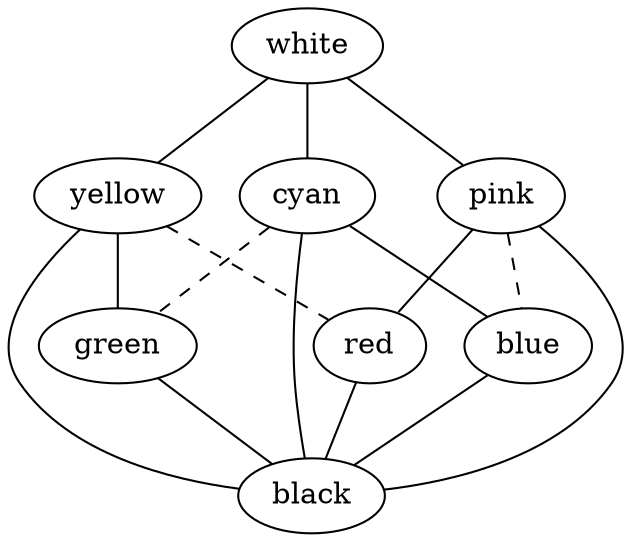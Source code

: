 graph {
    { rank=same; white }
    { rank=same; cyan; yellow; pink }
    { rank=same; red; green; blue }
    { rank=same; black }

    white -- cyan -- blue
    white -- yellow -- green
    white -- pink -- red
    cyan -- black
    green -- black
    yellow -- black
    red -- black
    pink -- black
    blue -- black

    subgraph dashed_edges {
        edge [style=dashed]
        cyan -- green
        yellow -- red
        pink -- blue
    }


}
